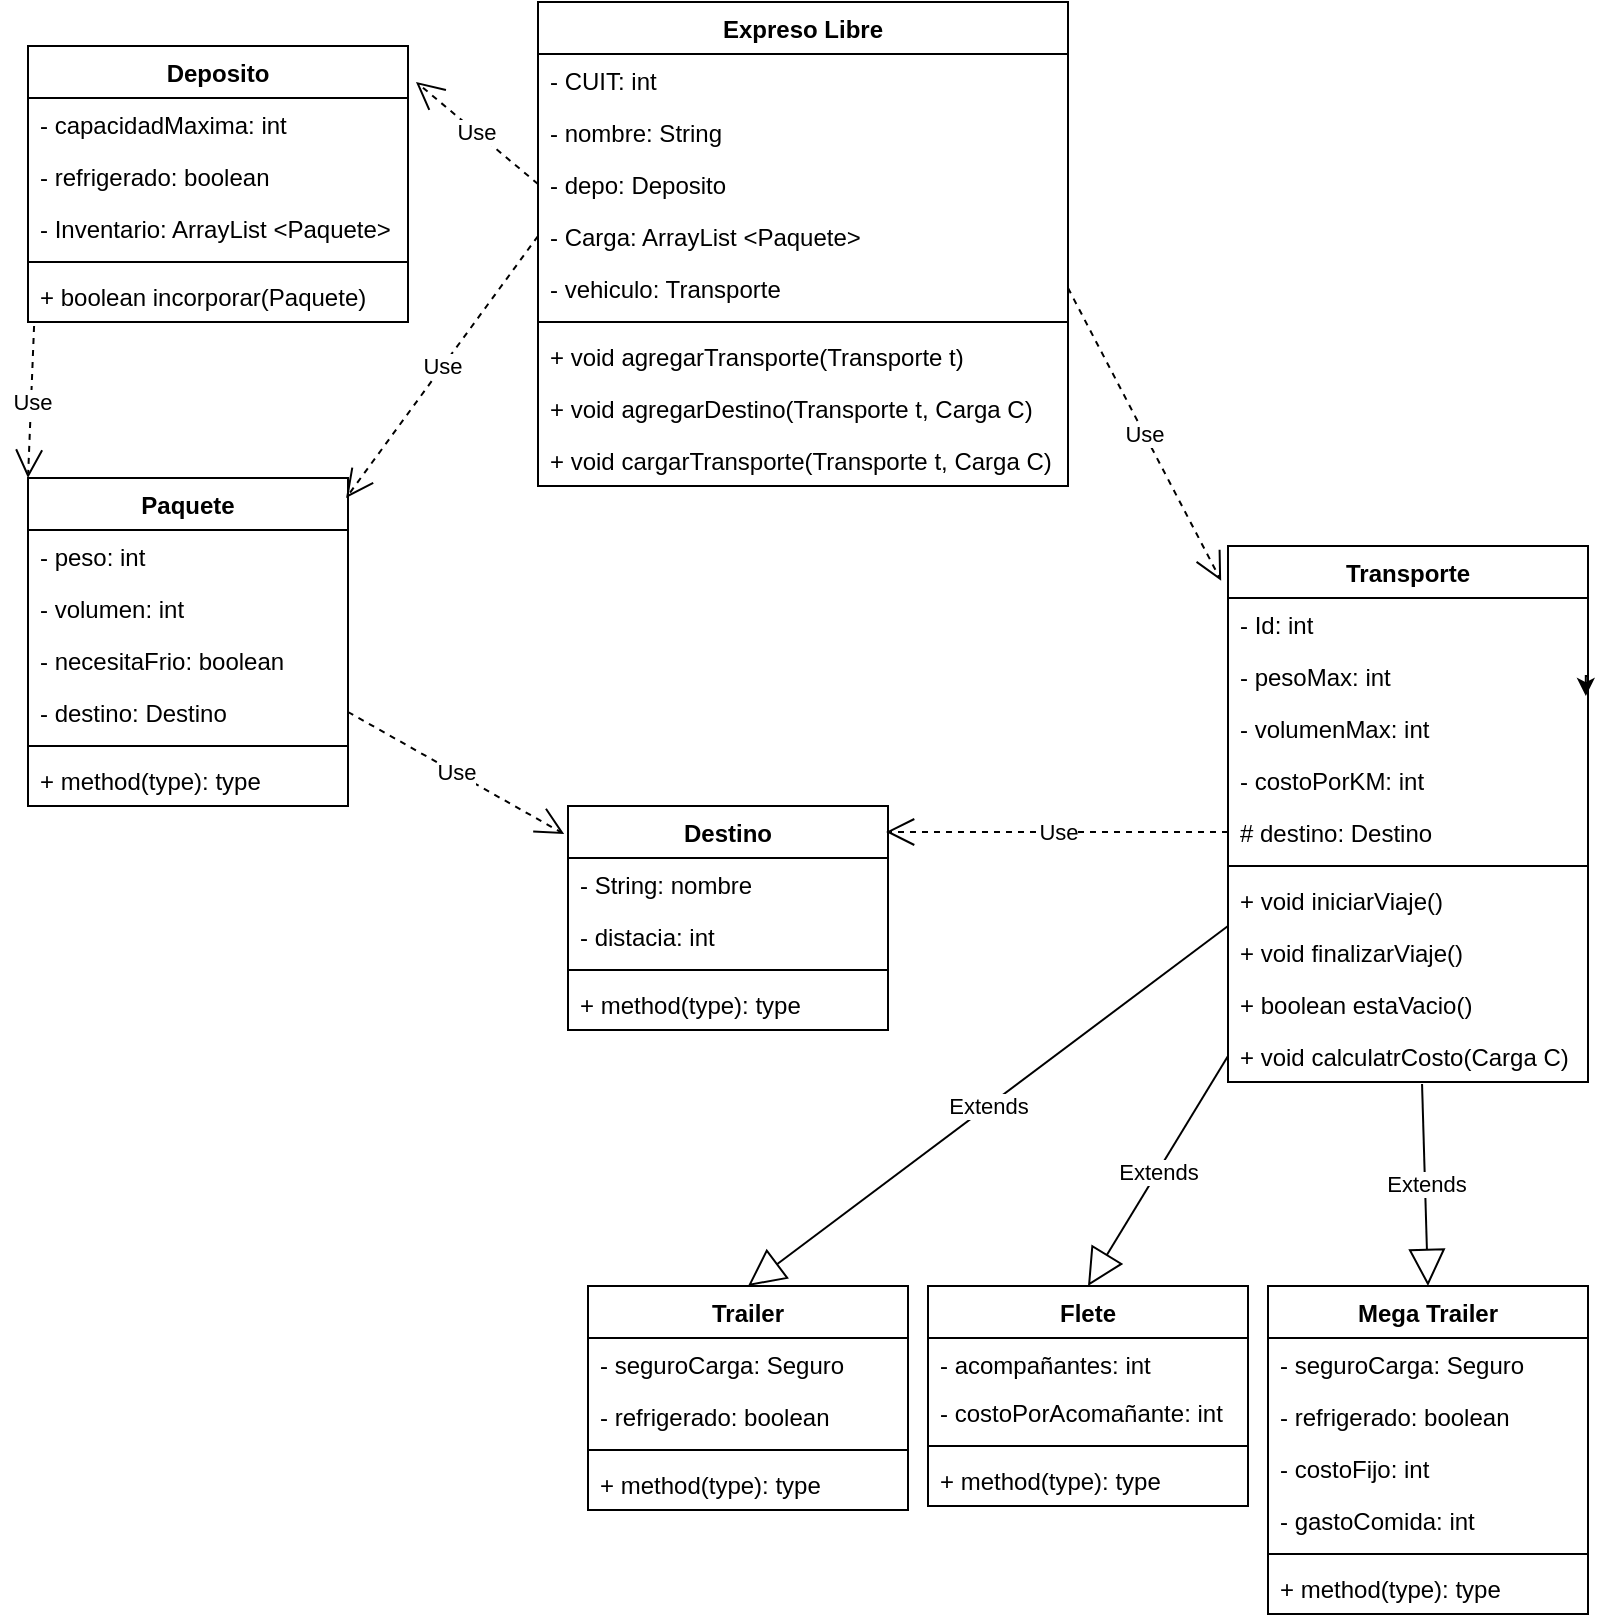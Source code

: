 <mxfile version="18.0.6" type="device"><diagram id="2az1D6iJhyA1-7til80-" name="Page-1"><mxGraphModel dx="1091" dy="574" grid="1" gridSize="10" guides="1" tooltips="1" connect="1" arrows="1" fold="1" page="1" pageScale="1" pageWidth="827" pageHeight="1169" math="0" shadow="0"><root><mxCell id="0"/><mxCell id="1" parent="0"/><mxCell id="4SzTBzLFsxLBqjq331jH-1" value="Transporte" style="swimlane;fontStyle=1;align=center;verticalAlign=top;childLayout=stackLayout;horizontal=1;startSize=26;horizontalStack=0;resizeParent=1;resizeParentMax=0;resizeLast=0;collapsible=1;marginBottom=0;" vertex="1" parent="1"><mxGeometry x="650" y="280" width="180" height="268" as="geometry"/></mxCell><mxCell id="4SzTBzLFsxLBqjq331jH-2" value="- Id: int" style="text;strokeColor=none;fillColor=none;align=left;verticalAlign=top;spacingLeft=4;spacingRight=4;overflow=hidden;rotatable=0;points=[[0,0.5],[1,0.5]];portConstraint=eastwest;" vertex="1" parent="4SzTBzLFsxLBqjq331jH-1"><mxGeometry y="26" width="180" height="26" as="geometry"/></mxCell><mxCell id="4SzTBzLFsxLBqjq331jH-16" value="- pesoMax: int" style="text;strokeColor=none;fillColor=none;align=left;verticalAlign=top;spacingLeft=4;spacingRight=4;overflow=hidden;rotatable=0;points=[[0,0.5],[1,0.5]];portConstraint=eastwest;" vertex="1" parent="4SzTBzLFsxLBqjq331jH-1"><mxGeometry y="52" width="180" height="26" as="geometry"/></mxCell><mxCell id="4SzTBzLFsxLBqjq331jH-17" value="- volumenMax: int" style="text;strokeColor=none;fillColor=none;align=left;verticalAlign=top;spacingLeft=4;spacingRight=4;overflow=hidden;rotatable=0;points=[[0,0.5],[1,0.5]];portConstraint=eastwest;" vertex="1" parent="4SzTBzLFsxLBqjq331jH-1"><mxGeometry y="78" width="180" height="26" as="geometry"/></mxCell><mxCell id="4SzTBzLFsxLBqjq331jH-19" value="- costoPorKM: int" style="text;strokeColor=none;fillColor=none;align=left;verticalAlign=top;spacingLeft=4;spacingRight=4;overflow=hidden;rotatable=0;points=[[0,0.5],[1,0.5]];portConstraint=eastwest;" vertex="1" parent="4SzTBzLFsxLBqjq331jH-1"><mxGeometry y="104" width="180" height="26" as="geometry"/></mxCell><mxCell id="4SzTBzLFsxLBqjq331jH-18" value="# destino: Destino" style="text;strokeColor=none;fillColor=none;align=left;verticalAlign=top;spacingLeft=4;spacingRight=4;overflow=hidden;rotatable=0;points=[[0,0.5],[1,0.5]];portConstraint=eastwest;" vertex="1" parent="4SzTBzLFsxLBqjq331jH-1"><mxGeometry y="130" width="180" height="26" as="geometry"/></mxCell><mxCell id="4SzTBzLFsxLBqjq331jH-3" value="" style="line;strokeWidth=1;fillColor=none;align=left;verticalAlign=middle;spacingTop=-1;spacingLeft=3;spacingRight=3;rotatable=0;labelPosition=right;points=[];portConstraint=eastwest;" vertex="1" parent="4SzTBzLFsxLBqjq331jH-1"><mxGeometry y="156" width="180" height="8" as="geometry"/></mxCell><mxCell id="4SzTBzLFsxLBqjq331jH-4" value="+ void iniciarViaje()" style="text;strokeColor=none;fillColor=none;align=left;verticalAlign=top;spacingLeft=4;spacingRight=4;overflow=hidden;rotatable=0;points=[[0,0.5],[1,0.5]];portConstraint=eastwest;" vertex="1" parent="4SzTBzLFsxLBqjq331jH-1"><mxGeometry y="164" width="180" height="26" as="geometry"/></mxCell><mxCell id="4SzTBzLFsxLBqjq331jH-62" style="edgeStyle=orthogonalEdgeStyle;rounded=0;orthogonalLoop=1;jettySize=auto;html=1;exitX=1;exitY=0.5;exitDx=0;exitDy=0;entryX=0.994;entryY=0.885;entryDx=0;entryDy=0;entryPerimeter=0;" edge="1" parent="4SzTBzLFsxLBqjq331jH-1" source="4SzTBzLFsxLBqjq331jH-16" target="4SzTBzLFsxLBqjq331jH-16"><mxGeometry relative="1" as="geometry"/></mxCell><mxCell id="4SzTBzLFsxLBqjq331jH-67" value="+ void finalizarViaje()" style="text;strokeColor=none;fillColor=none;align=left;verticalAlign=top;spacingLeft=4;spacingRight=4;overflow=hidden;rotatable=0;points=[[0,0.5],[1,0.5]];portConstraint=eastwest;" vertex="1" parent="4SzTBzLFsxLBqjq331jH-1"><mxGeometry y="190" width="180" height="26" as="geometry"/></mxCell><mxCell id="4SzTBzLFsxLBqjq331jH-70" value="+ boolean estaVacio()" style="text;strokeColor=none;fillColor=none;align=left;verticalAlign=top;spacingLeft=4;spacingRight=4;overflow=hidden;rotatable=0;points=[[0,0.5],[1,0.5]];portConstraint=eastwest;" vertex="1" parent="4SzTBzLFsxLBqjq331jH-1"><mxGeometry y="216" width="180" height="26" as="geometry"/></mxCell><mxCell id="4SzTBzLFsxLBqjq331jH-60" value="+ void calculatrCosto(Carga C)" style="text;strokeColor=none;fillColor=none;align=left;verticalAlign=top;spacingLeft=4;spacingRight=4;overflow=hidden;rotatable=0;points=[[0,0.5],[1,0.5]];portConstraint=eastwest;" vertex="1" parent="4SzTBzLFsxLBqjq331jH-1"><mxGeometry y="242" width="180" height="26" as="geometry"/></mxCell><mxCell id="4SzTBzLFsxLBqjq331jH-5" value="Destino" style="swimlane;fontStyle=1;align=center;verticalAlign=top;childLayout=stackLayout;horizontal=1;startSize=26;horizontalStack=0;resizeParent=1;resizeParentMax=0;resizeLast=0;collapsible=1;marginBottom=0;" vertex="1" parent="1"><mxGeometry x="320" y="410" width="160" height="112" as="geometry"/></mxCell><mxCell id="4SzTBzLFsxLBqjq331jH-6" value="- String: nombre" style="text;strokeColor=none;fillColor=none;align=left;verticalAlign=top;spacingLeft=4;spacingRight=4;overflow=hidden;rotatable=0;points=[[0,0.5],[1,0.5]];portConstraint=eastwest;" vertex="1" parent="4SzTBzLFsxLBqjq331jH-5"><mxGeometry y="26" width="160" height="26" as="geometry"/></mxCell><mxCell id="4SzTBzLFsxLBqjq331jH-21" value="- distacia: int" style="text;strokeColor=none;fillColor=none;align=left;verticalAlign=top;spacingLeft=4;spacingRight=4;overflow=hidden;rotatable=0;points=[[0,0.5],[1,0.5]];portConstraint=eastwest;" vertex="1" parent="4SzTBzLFsxLBqjq331jH-5"><mxGeometry y="52" width="160" height="26" as="geometry"/></mxCell><mxCell id="4SzTBzLFsxLBqjq331jH-7" value="" style="line;strokeWidth=1;fillColor=none;align=left;verticalAlign=middle;spacingTop=-1;spacingLeft=3;spacingRight=3;rotatable=0;labelPosition=right;points=[];portConstraint=eastwest;" vertex="1" parent="4SzTBzLFsxLBqjq331jH-5"><mxGeometry y="78" width="160" height="8" as="geometry"/></mxCell><mxCell id="4SzTBzLFsxLBqjq331jH-8" value="+ method(type): type" style="text;strokeColor=none;fillColor=none;align=left;verticalAlign=top;spacingLeft=4;spacingRight=4;overflow=hidden;rotatable=0;points=[[0,0.5],[1,0.5]];portConstraint=eastwest;" vertex="1" parent="4SzTBzLFsxLBqjq331jH-5"><mxGeometry y="86" width="160" height="26" as="geometry"/></mxCell><mxCell id="4SzTBzLFsxLBqjq331jH-9" value="Paquete" style="swimlane;fontStyle=1;align=center;verticalAlign=top;childLayout=stackLayout;horizontal=1;startSize=26;horizontalStack=0;resizeParent=1;resizeParentMax=0;resizeLast=0;collapsible=1;marginBottom=0;" vertex="1" parent="1"><mxGeometry x="50" y="246" width="160" height="164" as="geometry"/></mxCell><mxCell id="4SzTBzLFsxLBqjq331jH-10" value="- peso: int" style="text;strokeColor=none;fillColor=none;align=left;verticalAlign=top;spacingLeft=4;spacingRight=4;overflow=hidden;rotatable=0;points=[[0,0.5],[1,0.5]];portConstraint=eastwest;" vertex="1" parent="4SzTBzLFsxLBqjq331jH-9"><mxGeometry y="26" width="160" height="26" as="geometry"/></mxCell><mxCell id="4SzTBzLFsxLBqjq331jH-13" value="- volumen: int" style="text;strokeColor=none;fillColor=none;align=left;verticalAlign=top;spacingLeft=4;spacingRight=4;overflow=hidden;rotatable=0;points=[[0,0.5],[1,0.5]];portConstraint=eastwest;" vertex="1" parent="4SzTBzLFsxLBqjq331jH-9"><mxGeometry y="52" width="160" height="26" as="geometry"/></mxCell><mxCell id="4SzTBzLFsxLBqjq331jH-14" value="- necesitaFrio: boolean" style="text;strokeColor=none;fillColor=none;align=left;verticalAlign=top;spacingLeft=4;spacingRight=4;overflow=hidden;rotatable=0;points=[[0,0.5],[1,0.5]];portConstraint=eastwest;" vertex="1" parent="4SzTBzLFsxLBqjq331jH-9"><mxGeometry y="78" width="160" height="26" as="geometry"/></mxCell><mxCell id="4SzTBzLFsxLBqjq331jH-15" value="- destino: Destino" style="text;strokeColor=none;fillColor=none;align=left;verticalAlign=top;spacingLeft=4;spacingRight=4;overflow=hidden;rotatable=0;points=[[0,0.5],[1,0.5]];portConstraint=eastwest;" vertex="1" parent="4SzTBzLFsxLBqjq331jH-9"><mxGeometry y="104" width="160" height="26" as="geometry"/></mxCell><mxCell id="4SzTBzLFsxLBqjq331jH-11" value="" style="line;strokeWidth=1;fillColor=none;align=left;verticalAlign=middle;spacingTop=-1;spacingLeft=3;spacingRight=3;rotatable=0;labelPosition=right;points=[];portConstraint=eastwest;" vertex="1" parent="4SzTBzLFsxLBqjq331jH-9"><mxGeometry y="130" width="160" height="8" as="geometry"/></mxCell><mxCell id="4SzTBzLFsxLBqjq331jH-12" value="+ method(type): type" style="text;strokeColor=none;fillColor=none;align=left;verticalAlign=top;spacingLeft=4;spacingRight=4;overflow=hidden;rotatable=0;points=[[0,0.5],[1,0.5]];portConstraint=eastwest;" vertex="1" parent="4SzTBzLFsxLBqjq331jH-9"><mxGeometry y="138" width="160" height="26" as="geometry"/></mxCell><mxCell id="4SzTBzLFsxLBqjq331jH-22" value="Expreso Libre" style="swimlane;fontStyle=1;align=center;verticalAlign=top;childLayout=stackLayout;horizontal=1;startSize=26;horizontalStack=0;resizeParent=1;resizeParentMax=0;resizeLast=0;collapsible=1;marginBottom=0;" vertex="1" parent="1"><mxGeometry x="305" y="8" width="265" height="242" as="geometry"/></mxCell><mxCell id="4SzTBzLFsxLBqjq331jH-26" value="- CUIT: int" style="text;strokeColor=none;fillColor=none;align=left;verticalAlign=top;spacingLeft=4;spacingRight=4;overflow=hidden;rotatable=0;points=[[0,0.5],[1,0.5]];portConstraint=eastwest;" vertex="1" parent="4SzTBzLFsxLBqjq331jH-22"><mxGeometry y="26" width="265" height="26" as="geometry"/></mxCell><mxCell id="4SzTBzLFsxLBqjq331jH-29" value="- nombre: String" style="text;strokeColor=none;fillColor=none;align=left;verticalAlign=top;spacingLeft=4;spacingRight=4;overflow=hidden;rotatable=0;points=[[0,0.5],[1,0.5]];portConstraint=eastwest;" vertex="1" parent="4SzTBzLFsxLBqjq331jH-22"><mxGeometry y="52" width="265" height="26" as="geometry"/></mxCell><mxCell id="4SzTBzLFsxLBqjq331jH-53" value="- depo: Deposito" style="text;strokeColor=none;fillColor=none;align=left;verticalAlign=top;spacingLeft=4;spacingRight=4;overflow=hidden;rotatable=0;points=[[0,0.5],[1,0.5]];portConstraint=eastwest;" vertex="1" parent="4SzTBzLFsxLBqjq331jH-22"><mxGeometry y="78" width="265" height="26" as="geometry"/></mxCell><mxCell id="4SzTBzLFsxLBqjq331jH-27" value="- Carga: ArrayList &lt;Paquete&gt;" style="text;strokeColor=none;fillColor=none;align=left;verticalAlign=top;spacingLeft=4;spacingRight=4;overflow=hidden;rotatable=0;points=[[0,0.5],[1,0.5]];portConstraint=eastwest;" vertex="1" parent="4SzTBzLFsxLBqjq331jH-22"><mxGeometry y="104" width="265" height="26" as="geometry"/></mxCell><mxCell id="4SzTBzLFsxLBqjq331jH-30" value="- vehiculo: Transporte" style="text;strokeColor=none;fillColor=none;align=left;verticalAlign=top;spacingLeft=4;spacingRight=4;overflow=hidden;rotatable=0;points=[[0,0.5],[1,0.5]];portConstraint=eastwest;" vertex="1" parent="4SzTBzLFsxLBqjq331jH-22"><mxGeometry y="130" width="265" height="26" as="geometry"/></mxCell><mxCell id="4SzTBzLFsxLBqjq331jH-24" value="" style="line;strokeWidth=1;fillColor=none;align=left;verticalAlign=middle;spacingTop=-1;spacingLeft=3;spacingRight=3;rotatable=0;labelPosition=right;points=[];portConstraint=eastwest;" vertex="1" parent="4SzTBzLFsxLBqjq331jH-22"><mxGeometry y="156" width="265" height="8" as="geometry"/></mxCell><mxCell id="4SzTBzLFsxLBqjq331jH-25" value="+ void agregarTransporte(Transporte t)" style="text;strokeColor=none;fillColor=none;align=left;verticalAlign=top;spacingLeft=4;spacingRight=4;overflow=hidden;rotatable=0;points=[[0,0.5],[1,0.5]];portConstraint=eastwest;" vertex="1" parent="4SzTBzLFsxLBqjq331jH-22"><mxGeometry y="164" width="265" height="26" as="geometry"/></mxCell><mxCell id="4SzTBzLFsxLBqjq331jH-68" value="+ void agregarDestino(Transporte t, Carga C)" style="text;strokeColor=none;fillColor=none;align=left;verticalAlign=top;spacingLeft=4;spacingRight=4;overflow=hidden;rotatable=0;points=[[0,0.5],[1,0.5]];portConstraint=eastwest;" vertex="1" parent="4SzTBzLFsxLBqjq331jH-22"><mxGeometry y="190" width="265" height="26" as="geometry"/></mxCell><mxCell id="4SzTBzLFsxLBqjq331jH-71" value="+ void cargarTransporte(Transporte t, Carga C)" style="text;strokeColor=none;fillColor=none;align=left;verticalAlign=top;spacingLeft=4;spacingRight=4;overflow=hidden;rotatable=0;points=[[0,0.5],[1,0.5]];portConstraint=eastwest;" vertex="1" parent="4SzTBzLFsxLBqjq331jH-22"><mxGeometry y="216" width="265" height="26" as="geometry"/></mxCell><mxCell id="4SzTBzLFsxLBqjq331jH-31" value="Use" style="endArrow=open;endSize=12;dashed=1;html=1;rounded=0;exitX=0;exitY=0.5;exitDx=0;exitDy=0;entryX=0.994;entryY=0.061;entryDx=0;entryDy=0;entryPerimeter=0;" edge="1" parent="1" source="4SzTBzLFsxLBqjq331jH-27" target="4SzTBzLFsxLBqjq331jH-9"><mxGeometry width="160" relative="1" as="geometry"><mxPoint x="360" y="250" as="sourcePoint"/><mxPoint x="520" y="250" as="targetPoint"/></mxGeometry></mxCell><mxCell id="4SzTBzLFsxLBqjq331jH-32" value="Use" style="endArrow=open;endSize=12;dashed=1;html=1;rounded=0;exitX=1;exitY=0.5;exitDx=0;exitDy=0;entryX=-0.019;entryY=0.065;entryDx=0;entryDy=0;entryPerimeter=0;" edge="1" parent="1" source="4SzTBzLFsxLBqjq331jH-30" target="4SzTBzLFsxLBqjq331jH-1"><mxGeometry width="160" relative="1" as="geometry"><mxPoint x="360" y="250" as="sourcePoint"/><mxPoint x="520" y="250" as="targetPoint"/></mxGeometry></mxCell><mxCell id="4SzTBzLFsxLBqjq331jH-33" value="Use" style="endArrow=open;endSize=12;dashed=1;html=1;rounded=0;exitX=1;exitY=0.5;exitDx=0;exitDy=0;entryX=-0.012;entryY=0.125;entryDx=0;entryDy=0;entryPerimeter=0;" edge="1" parent="1" source="4SzTBzLFsxLBqjq331jH-15" target="4SzTBzLFsxLBqjq331jH-5"><mxGeometry width="160" relative="1" as="geometry"><mxPoint x="360" y="350" as="sourcePoint"/><mxPoint x="520" y="350" as="targetPoint"/></mxGeometry></mxCell><mxCell id="4SzTBzLFsxLBqjq331jH-34" value="Use" style="endArrow=open;endSize=12;dashed=1;html=1;rounded=0;exitX=0;exitY=0.5;exitDx=0;exitDy=0;entryX=0.994;entryY=0.116;entryDx=0;entryDy=0;entryPerimeter=0;" edge="1" parent="1" source="4SzTBzLFsxLBqjq331jH-18" target="4SzTBzLFsxLBqjq331jH-5"><mxGeometry width="160" relative="1" as="geometry"><mxPoint x="360" y="350" as="sourcePoint"/><mxPoint x="520" y="350" as="targetPoint"/></mxGeometry></mxCell><mxCell id="4SzTBzLFsxLBqjq331jH-39" value="Trailer" style="swimlane;fontStyle=1;align=center;verticalAlign=top;childLayout=stackLayout;horizontal=1;startSize=26;horizontalStack=0;resizeParent=1;resizeParentMax=0;resizeLast=0;collapsible=1;marginBottom=0;" vertex="1" parent="1"><mxGeometry x="330" y="650" width="160" height="112" as="geometry"/></mxCell><mxCell id="4SzTBzLFsxLBqjq331jH-40" value="- seguroCarga: Seguro" style="text;strokeColor=none;fillColor=none;align=left;verticalAlign=top;spacingLeft=4;spacingRight=4;overflow=hidden;rotatable=0;points=[[0,0.5],[1,0.5]];portConstraint=eastwest;" vertex="1" parent="4SzTBzLFsxLBqjq331jH-39"><mxGeometry y="26" width="160" height="26" as="geometry"/></mxCell><mxCell id="4SzTBzLFsxLBqjq331jH-20" value="- refrigerado: boolean" style="text;strokeColor=none;fillColor=none;align=left;verticalAlign=top;spacingLeft=4;spacingRight=4;overflow=hidden;rotatable=0;points=[[0,0.5],[1,0.5]];portConstraint=eastwest;" vertex="1" parent="4SzTBzLFsxLBqjq331jH-39"><mxGeometry y="52" width="160" height="26" as="geometry"/></mxCell><mxCell id="4SzTBzLFsxLBqjq331jH-41" value="" style="line;strokeWidth=1;fillColor=none;align=left;verticalAlign=middle;spacingTop=-1;spacingLeft=3;spacingRight=3;rotatable=0;labelPosition=right;points=[];portConstraint=eastwest;" vertex="1" parent="4SzTBzLFsxLBqjq331jH-39"><mxGeometry y="78" width="160" height="8" as="geometry"/></mxCell><mxCell id="4SzTBzLFsxLBqjq331jH-42" value="+ method(type): type" style="text;strokeColor=none;fillColor=none;align=left;verticalAlign=top;spacingLeft=4;spacingRight=4;overflow=hidden;rotatable=0;points=[[0,0.5],[1,0.5]];portConstraint=eastwest;" vertex="1" parent="4SzTBzLFsxLBqjq331jH-39"><mxGeometry y="86" width="160" height="26" as="geometry"/></mxCell><mxCell id="4SzTBzLFsxLBqjq331jH-43" value="Mega Trailer" style="swimlane;fontStyle=1;align=center;verticalAlign=top;childLayout=stackLayout;horizontal=1;startSize=26;horizontalStack=0;resizeParent=1;resizeParentMax=0;resizeLast=0;collapsible=1;marginBottom=0;" vertex="1" parent="1"><mxGeometry x="670" y="650" width="160" height="164" as="geometry"/></mxCell><mxCell id="4SzTBzLFsxLBqjq331jH-48" value="- seguroCarga: Seguro" style="text;strokeColor=none;fillColor=none;align=left;verticalAlign=top;spacingLeft=4;spacingRight=4;overflow=hidden;rotatable=0;points=[[0,0.5],[1,0.5]];portConstraint=eastwest;" vertex="1" parent="4SzTBzLFsxLBqjq331jH-43"><mxGeometry y="26" width="160" height="26" as="geometry"/></mxCell><mxCell id="4SzTBzLFsxLBqjq331jH-47" value="- refrigerado: boolean" style="text;strokeColor=none;fillColor=none;align=left;verticalAlign=top;spacingLeft=4;spacingRight=4;overflow=hidden;rotatable=0;points=[[0,0.5],[1,0.5]];portConstraint=eastwest;" vertex="1" parent="4SzTBzLFsxLBqjq331jH-43"><mxGeometry y="52" width="160" height="26" as="geometry"/></mxCell><mxCell id="4SzTBzLFsxLBqjq331jH-49" value="- costoFijo: int" style="text;strokeColor=none;fillColor=none;align=left;verticalAlign=top;spacingLeft=4;spacingRight=4;overflow=hidden;rotatable=0;points=[[0,0.5],[1,0.5]];portConstraint=eastwest;" vertex="1" parent="4SzTBzLFsxLBqjq331jH-43"><mxGeometry y="78" width="160" height="26" as="geometry"/></mxCell><mxCell id="4SzTBzLFsxLBqjq331jH-50" value="- gastoComida: int" style="text;strokeColor=none;fillColor=none;align=left;verticalAlign=top;spacingLeft=4;spacingRight=4;overflow=hidden;rotatable=0;points=[[0,0.5],[1,0.5]];portConstraint=eastwest;" vertex="1" parent="4SzTBzLFsxLBqjq331jH-43"><mxGeometry y="104" width="160" height="26" as="geometry"/></mxCell><mxCell id="4SzTBzLFsxLBqjq331jH-45" value="" style="line;strokeWidth=1;fillColor=none;align=left;verticalAlign=middle;spacingTop=-1;spacingLeft=3;spacingRight=3;rotatable=0;labelPosition=right;points=[];portConstraint=eastwest;" vertex="1" parent="4SzTBzLFsxLBqjq331jH-43"><mxGeometry y="130" width="160" height="8" as="geometry"/></mxCell><mxCell id="4SzTBzLFsxLBqjq331jH-46" value="+ method(type): type" style="text;strokeColor=none;fillColor=none;align=left;verticalAlign=top;spacingLeft=4;spacingRight=4;overflow=hidden;rotatable=0;points=[[0,0.5],[1,0.5]];portConstraint=eastwest;" vertex="1" parent="4SzTBzLFsxLBqjq331jH-43"><mxGeometry y="138" width="160" height="26" as="geometry"/></mxCell><mxCell id="4SzTBzLFsxLBqjq331jH-54" value="Deposito" style="swimlane;fontStyle=1;align=center;verticalAlign=top;childLayout=stackLayout;horizontal=1;startSize=26;horizontalStack=0;resizeParent=1;resizeParentMax=0;resizeLast=0;collapsible=1;marginBottom=0;" vertex="1" parent="1"><mxGeometry x="50" y="30" width="190" height="138" as="geometry"/></mxCell><mxCell id="4SzTBzLFsxLBqjq331jH-28" value="- capacidadMaxima: int" style="text;strokeColor=none;fillColor=none;align=left;verticalAlign=top;spacingLeft=4;spacingRight=4;overflow=hidden;rotatable=0;points=[[0,0.5],[1,0.5]];portConstraint=eastwest;" vertex="1" parent="4SzTBzLFsxLBqjq331jH-54"><mxGeometry y="26" width="190" height="26" as="geometry"/></mxCell><mxCell id="4SzTBzLFsxLBqjq331jH-23" value="- refrigerado: boolean" style="text;strokeColor=none;fillColor=none;align=left;verticalAlign=top;spacingLeft=4;spacingRight=4;overflow=hidden;rotatable=0;points=[[0,0.5],[1,0.5]];portConstraint=eastwest;" vertex="1" parent="4SzTBzLFsxLBqjq331jH-54"><mxGeometry y="52" width="190" height="26" as="geometry"/></mxCell><mxCell id="4SzTBzLFsxLBqjq331jH-59" value="- Inventario: ArrayList &lt;Paquete&gt;" style="text;strokeColor=none;fillColor=none;align=left;verticalAlign=top;spacingLeft=4;spacingRight=4;overflow=hidden;rotatable=0;points=[[0,0.5],[1,0.5]];portConstraint=eastwest;" vertex="1" parent="4SzTBzLFsxLBqjq331jH-54"><mxGeometry y="78" width="190" height="26" as="geometry"/></mxCell><mxCell id="4SzTBzLFsxLBqjq331jH-56" value="" style="line;strokeWidth=1;fillColor=none;align=left;verticalAlign=middle;spacingTop=-1;spacingLeft=3;spacingRight=3;rotatable=0;labelPosition=right;points=[];portConstraint=eastwest;" vertex="1" parent="4SzTBzLFsxLBqjq331jH-54"><mxGeometry y="104" width="190" height="8" as="geometry"/></mxCell><mxCell id="4SzTBzLFsxLBqjq331jH-57" value="+ boolean incorporar(Paquete)" style="text;strokeColor=none;fillColor=none;align=left;verticalAlign=top;spacingLeft=4;spacingRight=4;overflow=hidden;rotatable=0;points=[[0,0.5],[1,0.5]];portConstraint=eastwest;" vertex="1" parent="4SzTBzLFsxLBqjq331jH-54"><mxGeometry y="112" width="190" height="26" as="geometry"/></mxCell><mxCell id="4SzTBzLFsxLBqjq331jH-35" value="Flete" style="swimlane;fontStyle=1;align=center;verticalAlign=top;childLayout=stackLayout;horizontal=1;startSize=26;horizontalStack=0;resizeParent=1;resizeParentMax=0;resizeLast=0;collapsible=1;marginBottom=0;" vertex="1" parent="1"><mxGeometry x="500" y="650" width="160" height="110" as="geometry"/></mxCell><mxCell id="4SzTBzLFsxLBqjq331jH-36" value="- acompañantes: int" style="text;strokeColor=none;fillColor=none;align=left;verticalAlign=top;spacingLeft=4;spacingRight=4;overflow=hidden;rotatable=0;points=[[0,0.5],[1,0.5]];portConstraint=eastwest;" vertex="1" parent="4SzTBzLFsxLBqjq331jH-35"><mxGeometry y="26" width="160" height="24" as="geometry"/></mxCell><mxCell id="4SzTBzLFsxLBqjq331jH-51" value="- costoPorAcomañante: int" style="text;strokeColor=none;fillColor=none;align=left;verticalAlign=top;spacingLeft=4;spacingRight=4;overflow=hidden;rotatable=0;points=[[0,0.5],[1,0.5]];portConstraint=eastwest;" vertex="1" parent="4SzTBzLFsxLBqjq331jH-35"><mxGeometry y="50" width="160" height="26" as="geometry"/></mxCell><mxCell id="4SzTBzLFsxLBqjq331jH-37" value="" style="line;strokeWidth=1;fillColor=none;align=left;verticalAlign=middle;spacingTop=-1;spacingLeft=3;spacingRight=3;rotatable=0;labelPosition=right;points=[];portConstraint=eastwest;" vertex="1" parent="4SzTBzLFsxLBqjq331jH-35"><mxGeometry y="76" width="160" height="8" as="geometry"/></mxCell><mxCell id="4SzTBzLFsxLBqjq331jH-38" value="+ method(type): type" style="text;strokeColor=none;fillColor=none;align=left;verticalAlign=top;spacingLeft=4;spacingRight=4;overflow=hidden;rotatable=0;points=[[0,0.5],[1,0.5]];portConstraint=eastwest;" vertex="1" parent="4SzTBzLFsxLBqjq331jH-35"><mxGeometry y="84" width="160" height="26" as="geometry"/></mxCell><mxCell id="4SzTBzLFsxLBqjq331jH-63" value="Extends" style="endArrow=block;endSize=16;endFill=0;html=1;rounded=0;entryX=0.5;entryY=0;entryDx=0;entryDy=0;" edge="1" parent="1" target="4SzTBzLFsxLBqjq331jH-39"><mxGeometry width="160" relative="1" as="geometry"><mxPoint x="650" y="470" as="sourcePoint"/><mxPoint x="630" y="580" as="targetPoint"/></mxGeometry></mxCell><mxCell id="4SzTBzLFsxLBqjq331jH-64" value="Extends" style="endArrow=block;endSize=16;endFill=0;html=1;rounded=0;entryX=0.5;entryY=0;entryDx=0;entryDy=0;exitX=0;exitY=0.5;exitDx=0;exitDy=0;" edge="1" parent="1" source="4SzTBzLFsxLBqjq331jH-60" target="4SzTBzLFsxLBqjq331jH-35"><mxGeometry width="160" relative="1" as="geometry"><mxPoint x="660" y="500" as="sourcePoint"/><mxPoint x="420" y="660" as="targetPoint"/></mxGeometry></mxCell><mxCell id="4SzTBzLFsxLBqjq331jH-65" value="Extends" style="endArrow=block;endSize=16;endFill=0;html=1;rounded=0;entryX=0.5;entryY=0;entryDx=0;entryDy=0;exitX=0.539;exitY=1.038;exitDx=0;exitDy=0;exitPerimeter=0;" edge="1" parent="1" source="4SzTBzLFsxLBqjq331jH-60" target="4SzTBzLFsxLBqjq331jH-43"><mxGeometry width="160" relative="1" as="geometry"><mxPoint x="740" y="520" as="sourcePoint"/><mxPoint x="590" y="660" as="targetPoint"/></mxGeometry></mxCell><mxCell id="4SzTBzLFsxLBqjq331jH-66" value="Use" style="endArrow=open;endSize=12;dashed=1;html=1;rounded=0;exitX=0;exitY=0.5;exitDx=0;exitDy=0;entryX=1.021;entryY=0.13;entryDx=0;entryDy=0;entryPerimeter=0;" edge="1" parent="1" source="4SzTBzLFsxLBqjq331jH-53" target="4SzTBzLFsxLBqjq331jH-54"><mxGeometry width="160" relative="1" as="geometry"><mxPoint x="570" y="111" as="sourcePoint"/><mxPoint x="646.96" y="254.04" as="targetPoint"/></mxGeometry></mxCell><mxCell id="4SzTBzLFsxLBqjq331jH-69" value="Use" style="endArrow=open;endSize=12;dashed=1;html=1;rounded=0;exitX=0.016;exitY=1.077;exitDx=0;exitDy=0;exitPerimeter=0;entryX=0;entryY=0;entryDx=0;entryDy=0;" edge="1" parent="1" source="4SzTBzLFsxLBqjq331jH-57" target="4SzTBzLFsxLBqjq331jH-9"><mxGeometry width="160" relative="1" as="geometry"><mxPoint x="314" y="130" as="sourcePoint"/><mxPoint x="50" y="240" as="targetPoint"/></mxGeometry></mxCell></root></mxGraphModel></diagram></mxfile>